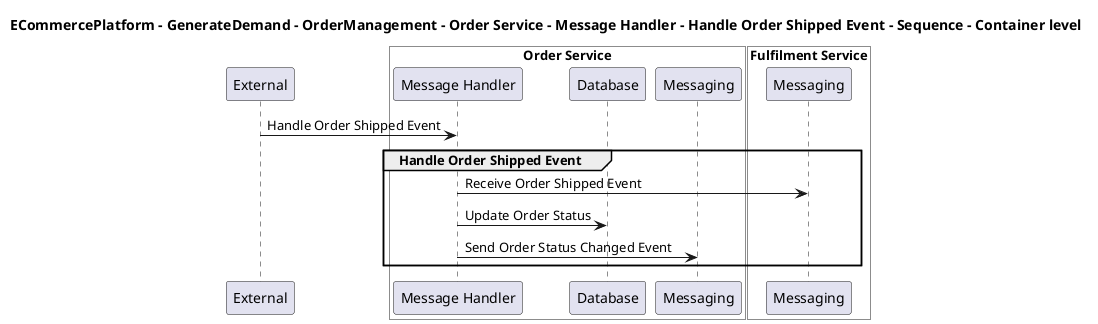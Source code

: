 @startuml

title ECommercePlatform - GenerateDemand - OrderManagement - Order Service - Message Handler - Handle Order Shipped Event - Sequence - Container level

participant "External" as C4InterFlow.SoftwareSystems.ExternalSystem

box "Order Service" #White
    participant "Message Handler" as ECommercePlatform.GenerateDemand.OrderManagement.SoftwareSystems.OrderService.Containers.MessageHandler
    participant "Database" as ECommercePlatform.GenerateDemand.OrderManagement.SoftwareSystems.OrderService.Containers.Database
    participant "Messaging" as ECommercePlatform.GenerateDemand.OrderManagement.SoftwareSystems.OrderService.Containers.Messaging
end box


box "Fulfilment Service" #White
    participant "Messaging" as ECommercePlatform.Deliver.Fulfilment.SoftwareSystems.FulfilmentService.Containers.Messaging
end box


C4InterFlow.SoftwareSystems.ExternalSystem -> ECommercePlatform.GenerateDemand.OrderManagement.SoftwareSystems.OrderService.Containers.MessageHandler : Handle Order Shipped Event
group Handle Order Shipped Event
ECommercePlatform.GenerateDemand.OrderManagement.SoftwareSystems.OrderService.Containers.MessageHandler -> ECommercePlatform.Deliver.Fulfilment.SoftwareSystems.FulfilmentService.Containers.Messaging : Receive Order Shipped Event
ECommercePlatform.GenerateDemand.OrderManagement.SoftwareSystems.OrderService.Containers.MessageHandler -> ECommercePlatform.GenerateDemand.OrderManagement.SoftwareSystems.OrderService.Containers.Database : Update Order Status
ECommercePlatform.GenerateDemand.OrderManagement.SoftwareSystems.OrderService.Containers.MessageHandler -> ECommercePlatform.GenerateDemand.OrderManagement.SoftwareSystems.OrderService.Containers.Messaging : Send Order Status Changed Event
end


@enduml
